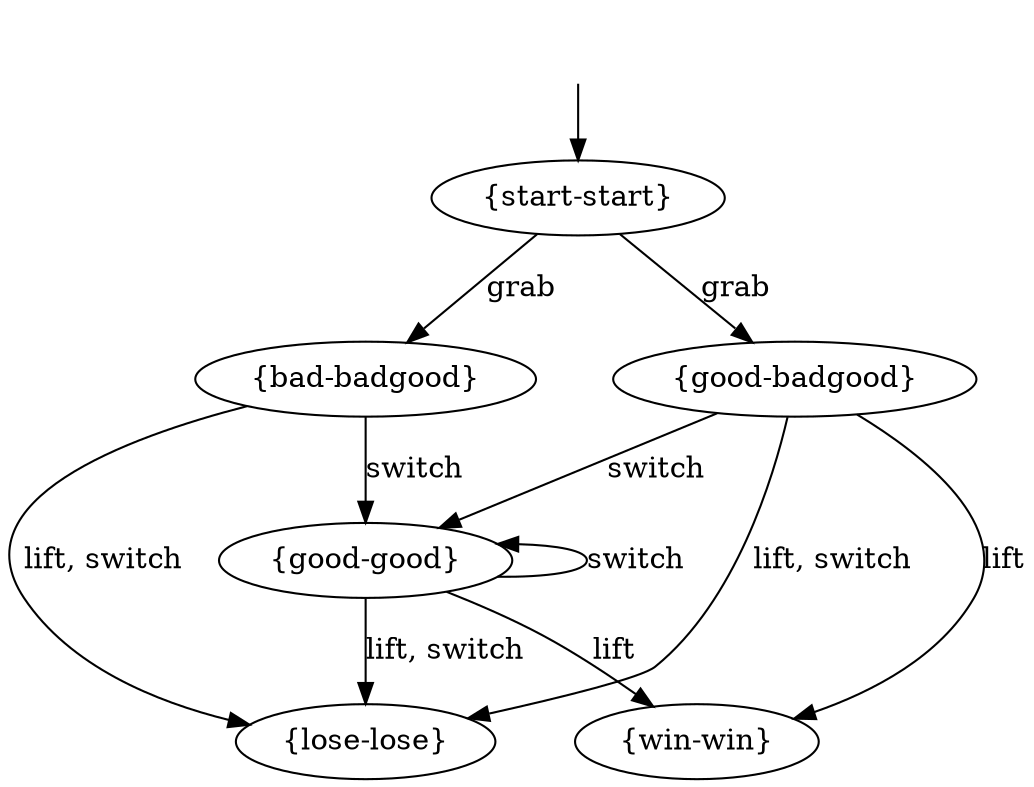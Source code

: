 digraph  {
concentrate=False;
nodesep=0.5;
ranksep=0.5;
splines=True;
2191223090288 [label="{start-start}"];
2191223090624 [label="{bad-badgood}"];
2191223090912 [label="{good-badgood}"];
2191223115888 [label="{lose-lose}"];
2191223116128 [label="{good-good}"];
2191223116704 [label="{win-win}"];
hidden [label="", shape=none];
2191223090288 -> 2191223090624  [action="('grab',)", key="('grab',)", label=grab];
2191223090288 -> 2191223090912  [action="('grab',)", key="('grab',)", label=grab];
2191223090624 -> 2191223116128  [action="('switch',)", key="('switch',)", label=switch];
2191223090624 -> 2191223115888  [action="(('lift',), ('switch',))", key="(('lift',), ('switch',))", label="lift, switch"];
2191223090912 -> 2191223116704  [action="('lift',)", key="('lift',)", label=lift];
2191223090912 -> 2191223116128  [action="('switch',)", key="('switch',)", label=switch];
2191223090912 -> 2191223115888  [action="(('lift',), ('switch',))", key="(('lift',), ('switch',))", label="lift, switch"];
2191223116128 -> 2191223116704  [action="('lift',)", key="('lift',)", label=lift];
2191223116128 -> 2191223116128  [action="('switch',)", dir=back, key="('switch',)", label=switch];
2191223116128 -> 2191223115888  [action="(('lift',), ('switch',))", key="(('lift',), ('switch',))", label="lift, switch"];
hidden -> 2191223090288  [key=0];
}
